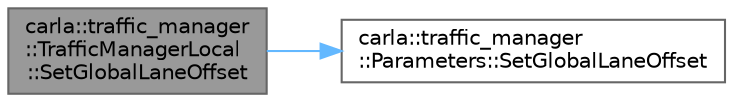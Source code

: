 digraph "carla::traffic_manager::TrafficManagerLocal::SetGlobalLaneOffset"
{
 // INTERACTIVE_SVG=YES
 // LATEX_PDF_SIZE
  bgcolor="transparent";
  edge [fontname=Helvetica,fontsize=10,labelfontname=Helvetica,labelfontsize=10];
  node [fontname=Helvetica,fontsize=10,shape=box,height=0.2,width=0.4];
  rankdir="LR";
  Node1 [id="Node000001",label="carla::traffic_manager\l::TrafficManagerLocal\l::SetGlobalLaneOffset",height=0.2,width=0.4,color="gray40", fillcolor="grey60", style="filled", fontcolor="black",tooltip="Method to set a global lane offset displacement from the center line."];
  Node1 -> Node2 [id="edge1_Node000001_Node000002",color="steelblue1",style="solid",tooltip=" "];
  Node2 [id="Node000002",label="carla::traffic_manager\l::Parameters::SetGlobalLaneOffset",height=0.2,width=0.4,color="grey40", fillcolor="white", style="filled",URL="$d6/ddb/classcarla_1_1traffic__manager_1_1Parameters.html#a5df6ec9a8ff2579b39b20fd38ea983f9",tooltip="Method to set a global lane offset displacement from the center line."];
}
